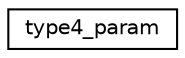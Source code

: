 digraph "Graphical Class Hierarchy"
{
 // LATEX_PDF_SIZE
  edge [fontname="Helvetica",fontsize="10",labelfontname="Helvetica",labelfontsize="10"];
  node [fontname="Helvetica",fontsize="10",shape=record];
  rankdir="LR";
  Node0 [label="type4_param",height=0.2,width=0.4,color="black", fillcolor="white", style="filled",URL="$structtype4__param.html",tooltip=" "];
}
